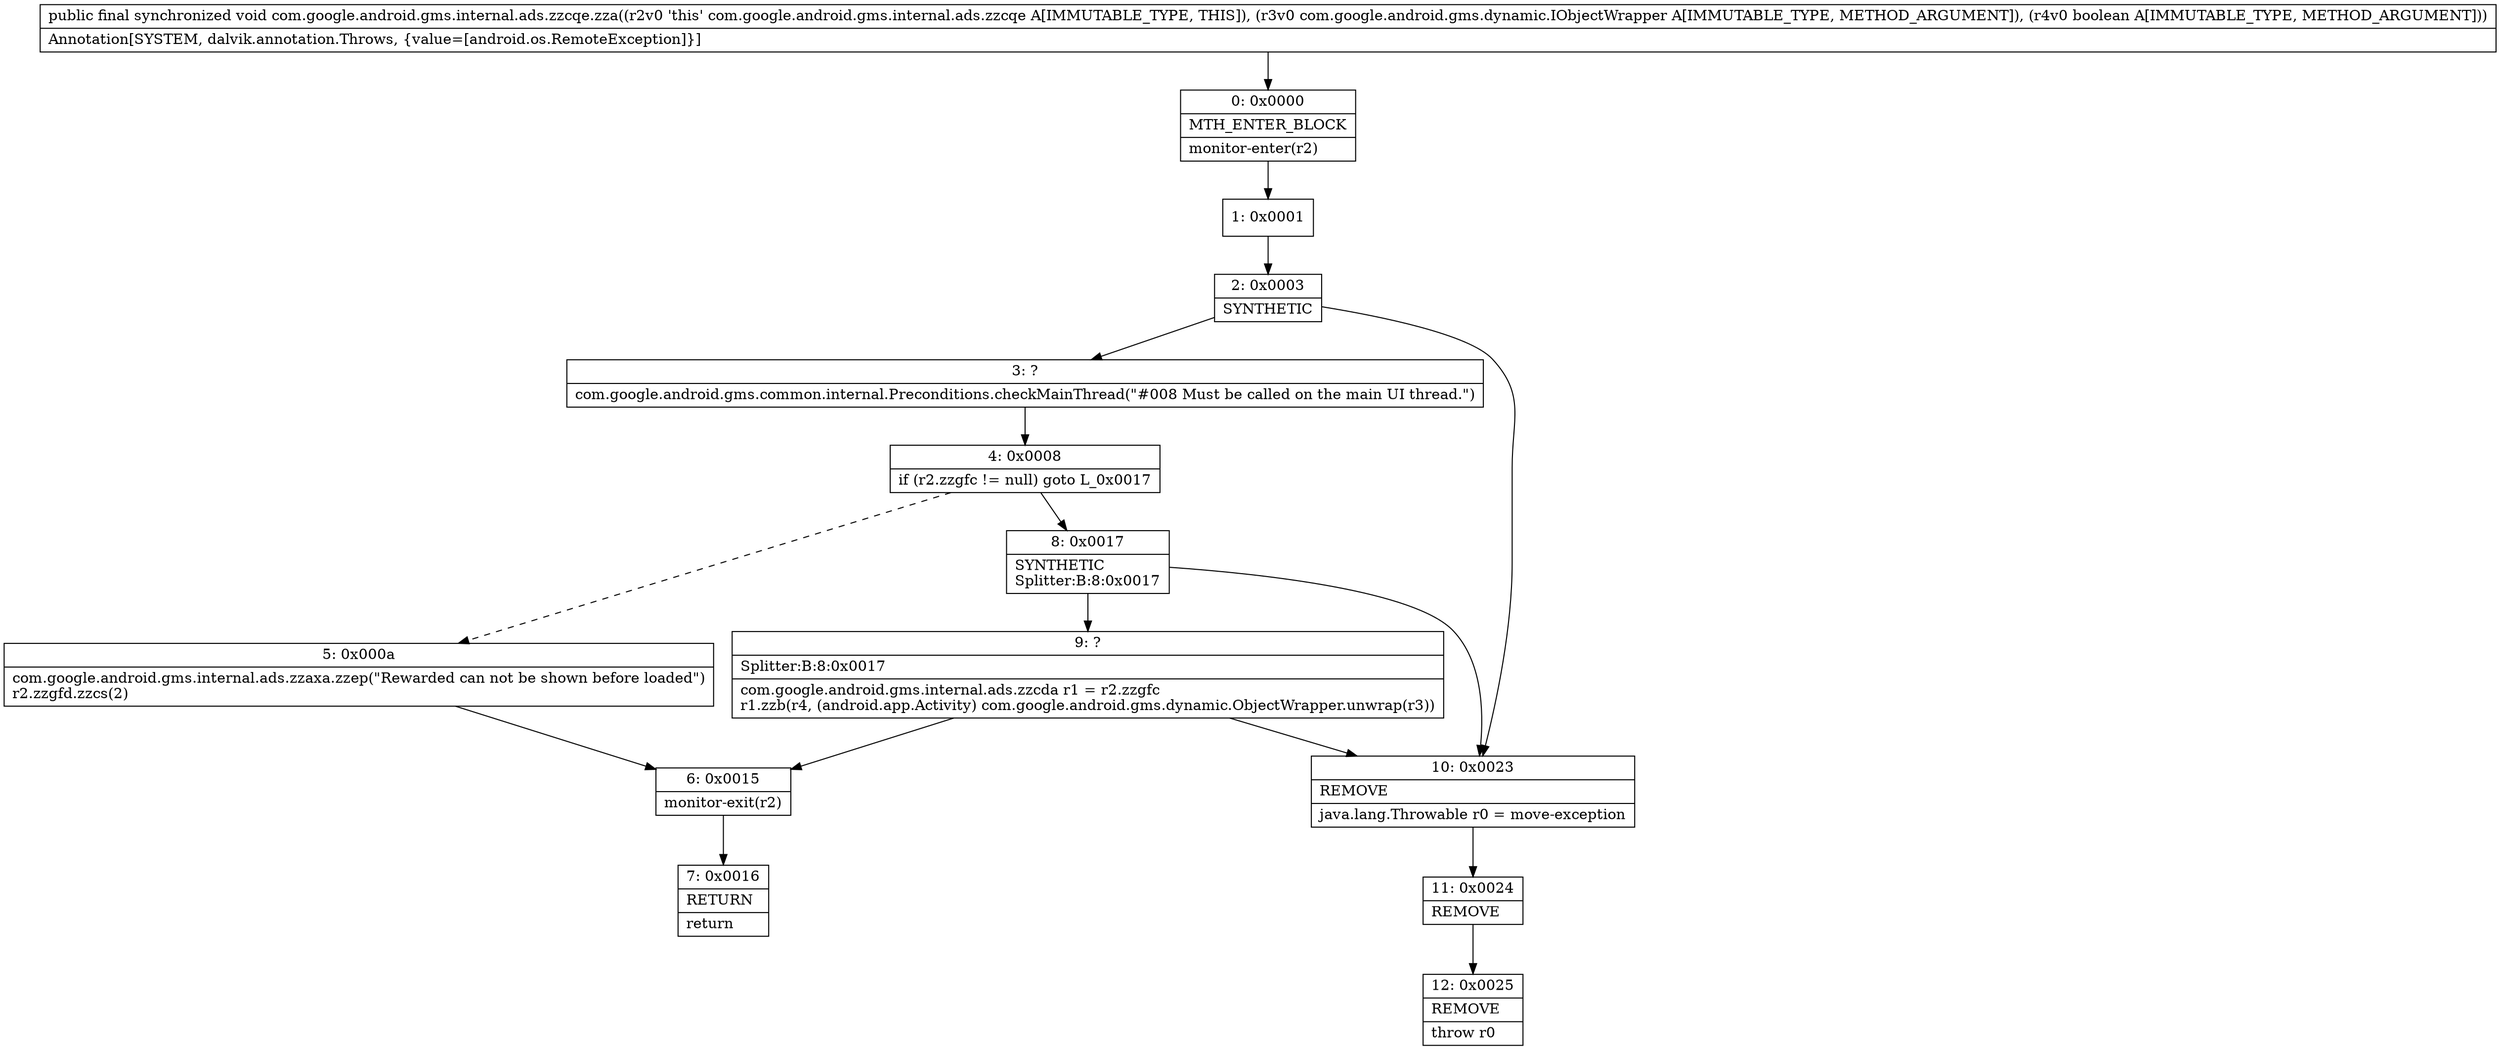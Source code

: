 digraph "CFG forcom.google.android.gms.internal.ads.zzcqe.zza(Lcom\/google\/android\/gms\/dynamic\/IObjectWrapper;Z)V" {
Node_0 [shape=record,label="{0\:\ 0x0000|MTH_ENTER_BLOCK\l|monitor\-enter(r2)\l}"];
Node_1 [shape=record,label="{1\:\ 0x0001}"];
Node_2 [shape=record,label="{2\:\ 0x0003|SYNTHETIC\l}"];
Node_3 [shape=record,label="{3\:\ ?|com.google.android.gms.common.internal.Preconditions.checkMainThread(\"#008 Must be called on the main UI thread.\")\l}"];
Node_4 [shape=record,label="{4\:\ 0x0008|if (r2.zzgfc != null) goto L_0x0017\l}"];
Node_5 [shape=record,label="{5\:\ 0x000a|com.google.android.gms.internal.ads.zzaxa.zzep(\"Rewarded can not be shown before loaded\")\lr2.zzgfd.zzcs(2)\l}"];
Node_6 [shape=record,label="{6\:\ 0x0015|monitor\-exit(r2)\l}"];
Node_7 [shape=record,label="{7\:\ 0x0016|RETURN\l|return\l}"];
Node_8 [shape=record,label="{8\:\ 0x0017|SYNTHETIC\lSplitter:B:8:0x0017\l}"];
Node_9 [shape=record,label="{9\:\ ?|Splitter:B:8:0x0017\l|com.google.android.gms.internal.ads.zzcda r1 = r2.zzgfc\lr1.zzb(r4, (android.app.Activity) com.google.android.gms.dynamic.ObjectWrapper.unwrap(r3))\l}"];
Node_10 [shape=record,label="{10\:\ 0x0023|REMOVE\l|java.lang.Throwable r0 = move\-exception\l}"];
Node_11 [shape=record,label="{11\:\ 0x0024|REMOVE\l}"];
Node_12 [shape=record,label="{12\:\ 0x0025|REMOVE\l|throw r0\l}"];
MethodNode[shape=record,label="{public final synchronized void com.google.android.gms.internal.ads.zzcqe.zza((r2v0 'this' com.google.android.gms.internal.ads.zzcqe A[IMMUTABLE_TYPE, THIS]), (r3v0 com.google.android.gms.dynamic.IObjectWrapper A[IMMUTABLE_TYPE, METHOD_ARGUMENT]), (r4v0 boolean A[IMMUTABLE_TYPE, METHOD_ARGUMENT]))  | Annotation[SYSTEM, dalvik.annotation.Throws, \{value=[android.os.RemoteException]\}]\l}"];
MethodNode -> Node_0;
Node_0 -> Node_1;
Node_1 -> Node_2;
Node_2 -> Node_3;
Node_2 -> Node_10;
Node_3 -> Node_4;
Node_4 -> Node_5[style=dashed];
Node_4 -> Node_8;
Node_5 -> Node_6;
Node_6 -> Node_7;
Node_8 -> Node_9;
Node_8 -> Node_10;
Node_9 -> Node_10;
Node_9 -> Node_6;
Node_10 -> Node_11;
Node_11 -> Node_12;
}

